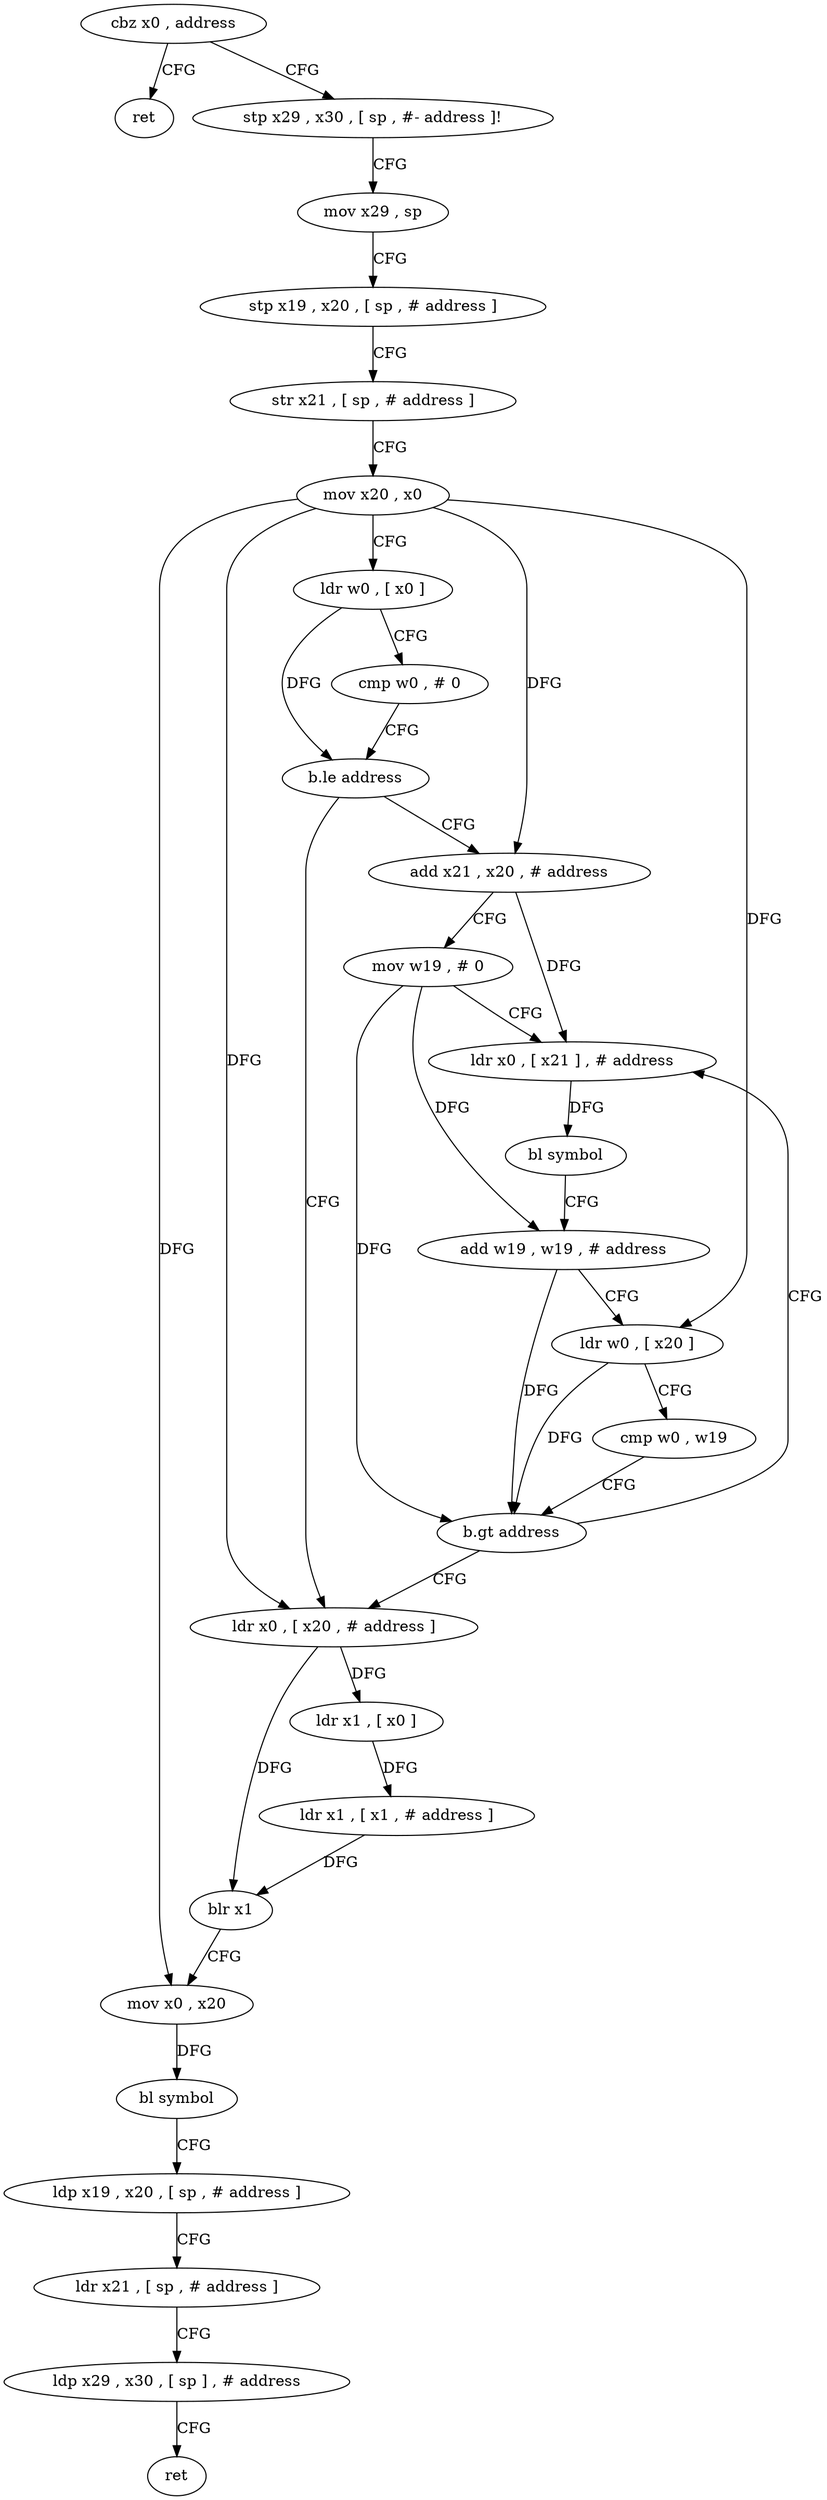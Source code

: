 digraph "func" {
"77600" [label = "cbz x0 , address" ]
"77708" [label = "ret" ]
"77604" [label = "stp x29 , x30 , [ sp , #- address ]!" ]
"77608" [label = "mov x29 , sp" ]
"77612" [label = "stp x19 , x20 , [ sp , # address ]" ]
"77616" [label = "str x21 , [ sp , # address ]" ]
"77620" [label = "mov x20 , x0" ]
"77624" [label = "ldr w0 , [ x0 ]" ]
"77628" [label = "cmp w0 , # 0" ]
"77632" [label = "b.le address" ]
"77668" [label = "ldr x0 , [ x20 , # address ]" ]
"77636" [label = "add x21 , x20 , # address" ]
"77672" [label = "ldr x1 , [ x0 ]" ]
"77676" [label = "ldr x1 , [ x1 , # address ]" ]
"77680" [label = "blr x1" ]
"77684" [label = "mov x0 , x20" ]
"77688" [label = "bl symbol" ]
"77692" [label = "ldp x19 , x20 , [ sp , # address ]" ]
"77696" [label = "ldr x21 , [ sp , # address ]" ]
"77700" [label = "ldp x29 , x30 , [ sp ] , # address" ]
"77704" [label = "ret" ]
"77640" [label = "mov w19 , # 0" ]
"77644" [label = "ldr x0 , [ x21 ] , # address" ]
"77648" [label = "bl symbol" ]
"77652" [label = "add w19 , w19 , # address" ]
"77656" [label = "ldr w0 , [ x20 ]" ]
"77660" [label = "cmp w0 , w19" ]
"77664" [label = "b.gt address" ]
"77600" -> "77708" [ label = "CFG" ]
"77600" -> "77604" [ label = "CFG" ]
"77604" -> "77608" [ label = "CFG" ]
"77608" -> "77612" [ label = "CFG" ]
"77612" -> "77616" [ label = "CFG" ]
"77616" -> "77620" [ label = "CFG" ]
"77620" -> "77624" [ label = "CFG" ]
"77620" -> "77668" [ label = "DFG" ]
"77620" -> "77684" [ label = "DFG" ]
"77620" -> "77636" [ label = "DFG" ]
"77620" -> "77656" [ label = "DFG" ]
"77624" -> "77628" [ label = "CFG" ]
"77624" -> "77632" [ label = "DFG" ]
"77628" -> "77632" [ label = "CFG" ]
"77632" -> "77668" [ label = "CFG" ]
"77632" -> "77636" [ label = "CFG" ]
"77668" -> "77672" [ label = "DFG" ]
"77668" -> "77680" [ label = "DFG" ]
"77636" -> "77640" [ label = "CFG" ]
"77636" -> "77644" [ label = "DFG" ]
"77672" -> "77676" [ label = "DFG" ]
"77676" -> "77680" [ label = "DFG" ]
"77680" -> "77684" [ label = "CFG" ]
"77684" -> "77688" [ label = "DFG" ]
"77688" -> "77692" [ label = "CFG" ]
"77692" -> "77696" [ label = "CFG" ]
"77696" -> "77700" [ label = "CFG" ]
"77700" -> "77704" [ label = "CFG" ]
"77640" -> "77644" [ label = "CFG" ]
"77640" -> "77652" [ label = "DFG" ]
"77640" -> "77664" [ label = "DFG" ]
"77644" -> "77648" [ label = "DFG" ]
"77648" -> "77652" [ label = "CFG" ]
"77652" -> "77656" [ label = "CFG" ]
"77652" -> "77664" [ label = "DFG" ]
"77656" -> "77660" [ label = "CFG" ]
"77656" -> "77664" [ label = "DFG" ]
"77660" -> "77664" [ label = "CFG" ]
"77664" -> "77644" [ label = "CFG" ]
"77664" -> "77668" [ label = "CFG" ]
}
